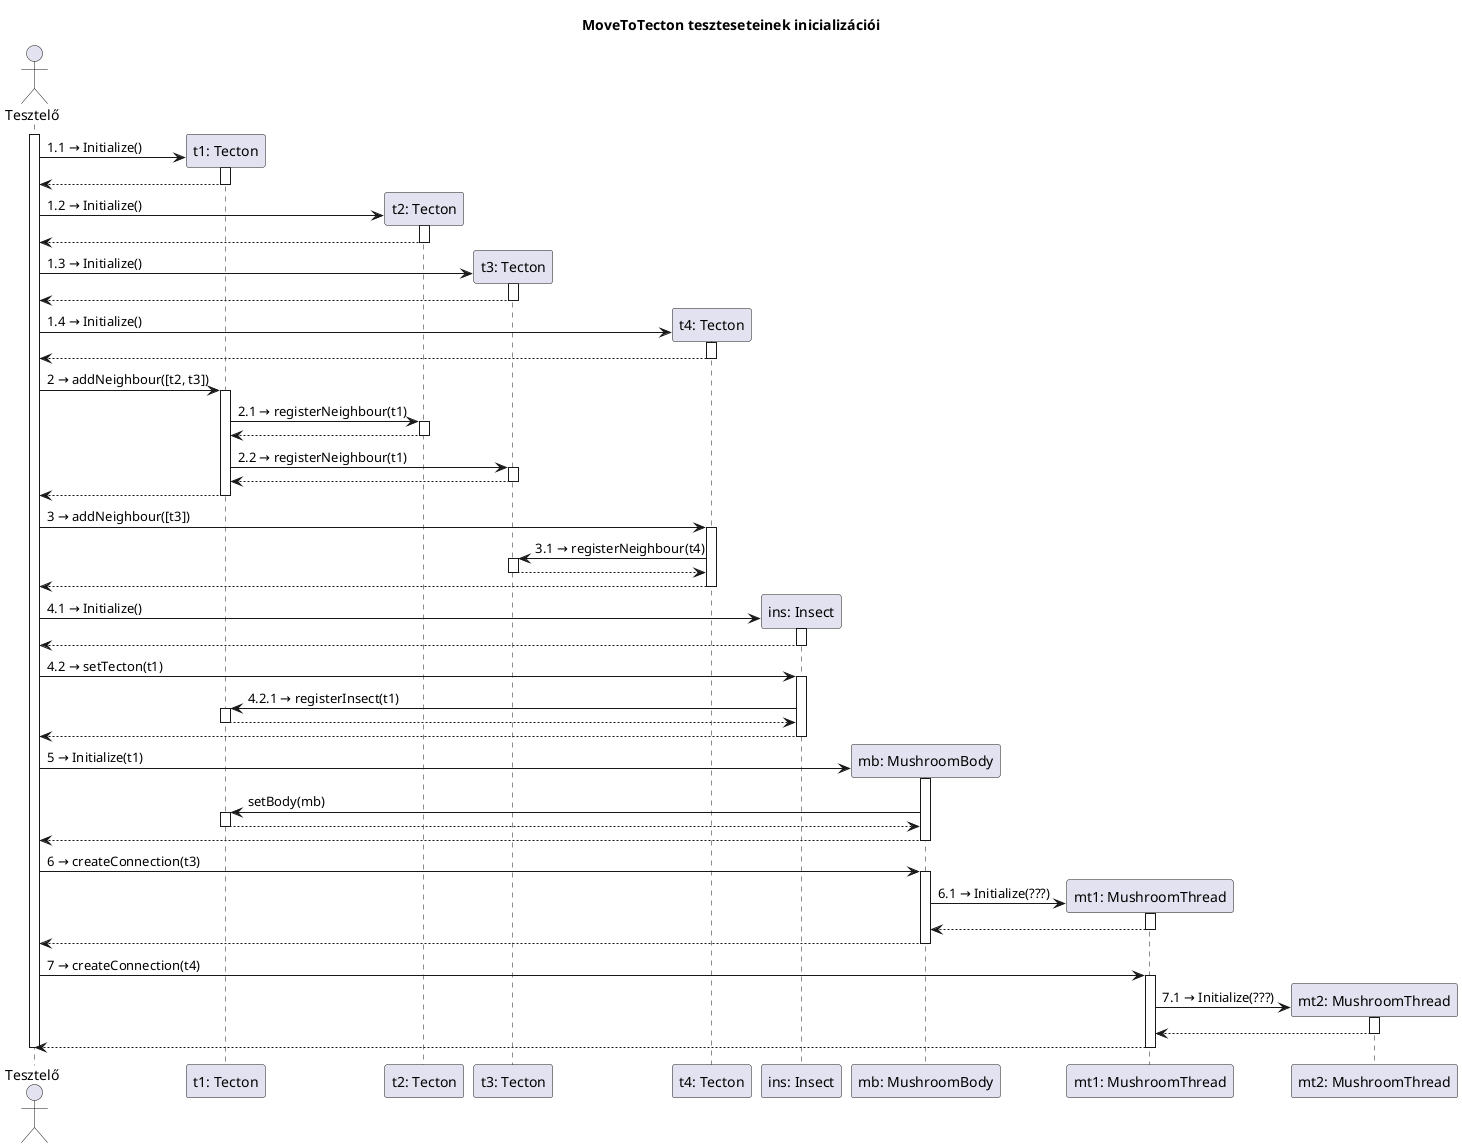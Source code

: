 @startuml moveToTectonInitFlow

title MoveToTecton teszteseteinek inicializációi

actor Tesztelő as tester

activate tester

create participant "t1: Tecton" as t1
tester -> t1: 1.1 → Initialize()
activate t1

tester <-- t1
deactivate t1

create participant "t2: Tecton" as t2
tester -> t2: 1.2 → Initialize()
activate t2

tester <-- t2
deactivate t2

create participant "t3: Tecton" as t3
tester -> t3: 1.3 → Initialize()
activate t3

tester <-- t3
deactivate t3

create participant "t4: Tecton" as t4
tester -> t4: 1.4 → Initialize()
activate t4

tester <-- t4
deactivate t4

tester -> t1: 2 → addNeighbour([t2, t3])
activate t1

	t1 -> t2: 2.1 → registerNeighbour(t1)
	activate t2

	t1 <-- t2
	deactivate t2

	t1 -> t3: 2.2 → registerNeighbour(t1)
	activate t3

	t1 <-- t3
	deactivate t3

tester <-- t1
deactivate t1


tester -> t4: 3 → addNeighbour([t3])
activate t4

	t4 -> t3: 3.1 → registerNeighbour(t4)
	activate t3

	t4 <-- t3
	deactivate t3

tester <-- t4
deactivate t4

create participant "ins: Insect" as ins
tester -> ins: 4.1 → Initialize()
activate ins

tester <-- ins
deactivate ins

tester -> ins: 4.2 → setTecton(t1)
activate ins

	ins -> t1: 4.2.1 → registerInsect(t1)
	activate t1

	ins <-- t1
	deactivate t1

tester <-- ins
deactivate ins

create participant "mb: MushroomBody" as mb
tester -> mb: 5 → Initialize(t1)
activate mb

	mb -> t1: setBody(mb)
	activate t1

	mb <-- t1
	deactivate t1

tester <-- mb
deactivate mb

tester -> mb: 6 → createConnection(t3)
activate mb
	create participant "mt1: MushroomThread" as mt1
	mb -> mt1: 6.1 → Initialize(???)
	activate mt1

	mb <-- mt1
	deactivate mt1
tester <-- mb
deactivate mb

tester -> mt1: 7 → createConnection(t4)
activate mt1
	create participant "mt2: MushroomThread" as mt2
	mt1 -> mt2: 7.1 → Initialize(???)
	activate mt2

	mt1 <-- mt2
	deactivate mt2
tester <-- mt1
deactivate mt1

deactivate tester

@enduml